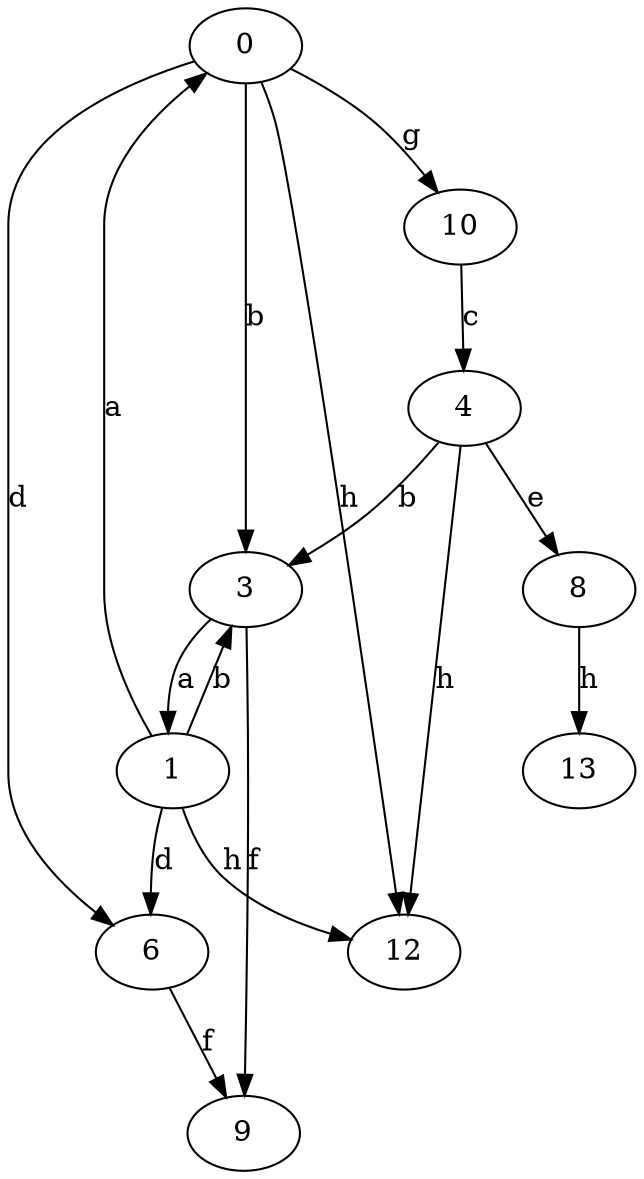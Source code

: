 strict digraph  {
0;
1;
3;
4;
6;
8;
9;
10;
12;
13;
0 -> 3  [label=b];
0 -> 6  [label=d];
0 -> 10  [label=g];
0 -> 12  [label=h];
1 -> 0  [label=a];
1 -> 3  [label=b];
1 -> 6  [label=d];
1 -> 12  [label=h];
3 -> 1  [label=a];
3 -> 9  [label=f];
4 -> 3  [label=b];
4 -> 8  [label=e];
4 -> 12  [label=h];
6 -> 9  [label=f];
8 -> 13  [label=h];
10 -> 4  [label=c];
}
